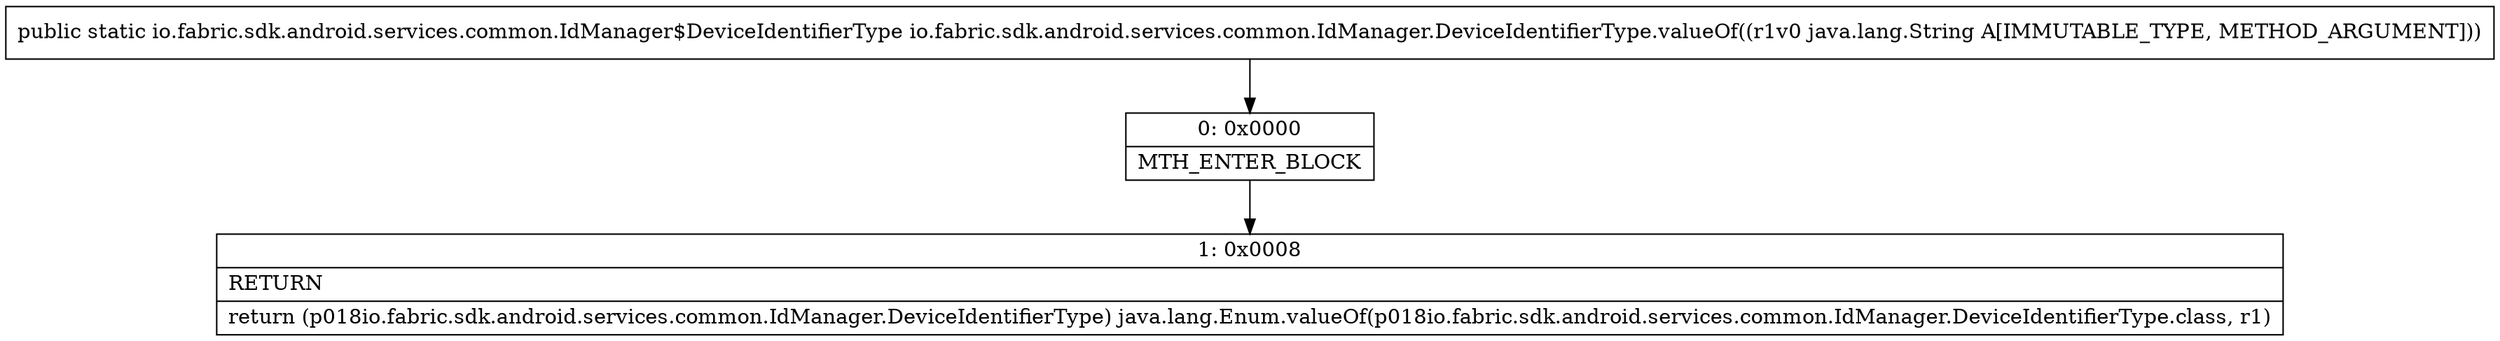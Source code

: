 digraph "CFG forio.fabric.sdk.android.services.common.IdManager.DeviceIdentifierType.valueOf(Ljava\/lang\/String;)Lio\/fabric\/sdk\/android\/services\/common\/IdManager$DeviceIdentifierType;" {
Node_0 [shape=record,label="{0\:\ 0x0000|MTH_ENTER_BLOCK\l}"];
Node_1 [shape=record,label="{1\:\ 0x0008|RETURN\l|return (p018io.fabric.sdk.android.services.common.IdManager.DeviceIdentifierType) java.lang.Enum.valueOf(p018io.fabric.sdk.android.services.common.IdManager.DeviceIdentifierType.class, r1)\l}"];
MethodNode[shape=record,label="{public static io.fabric.sdk.android.services.common.IdManager$DeviceIdentifierType io.fabric.sdk.android.services.common.IdManager.DeviceIdentifierType.valueOf((r1v0 java.lang.String A[IMMUTABLE_TYPE, METHOD_ARGUMENT])) }"];
MethodNode -> Node_0;
Node_0 -> Node_1;
}

